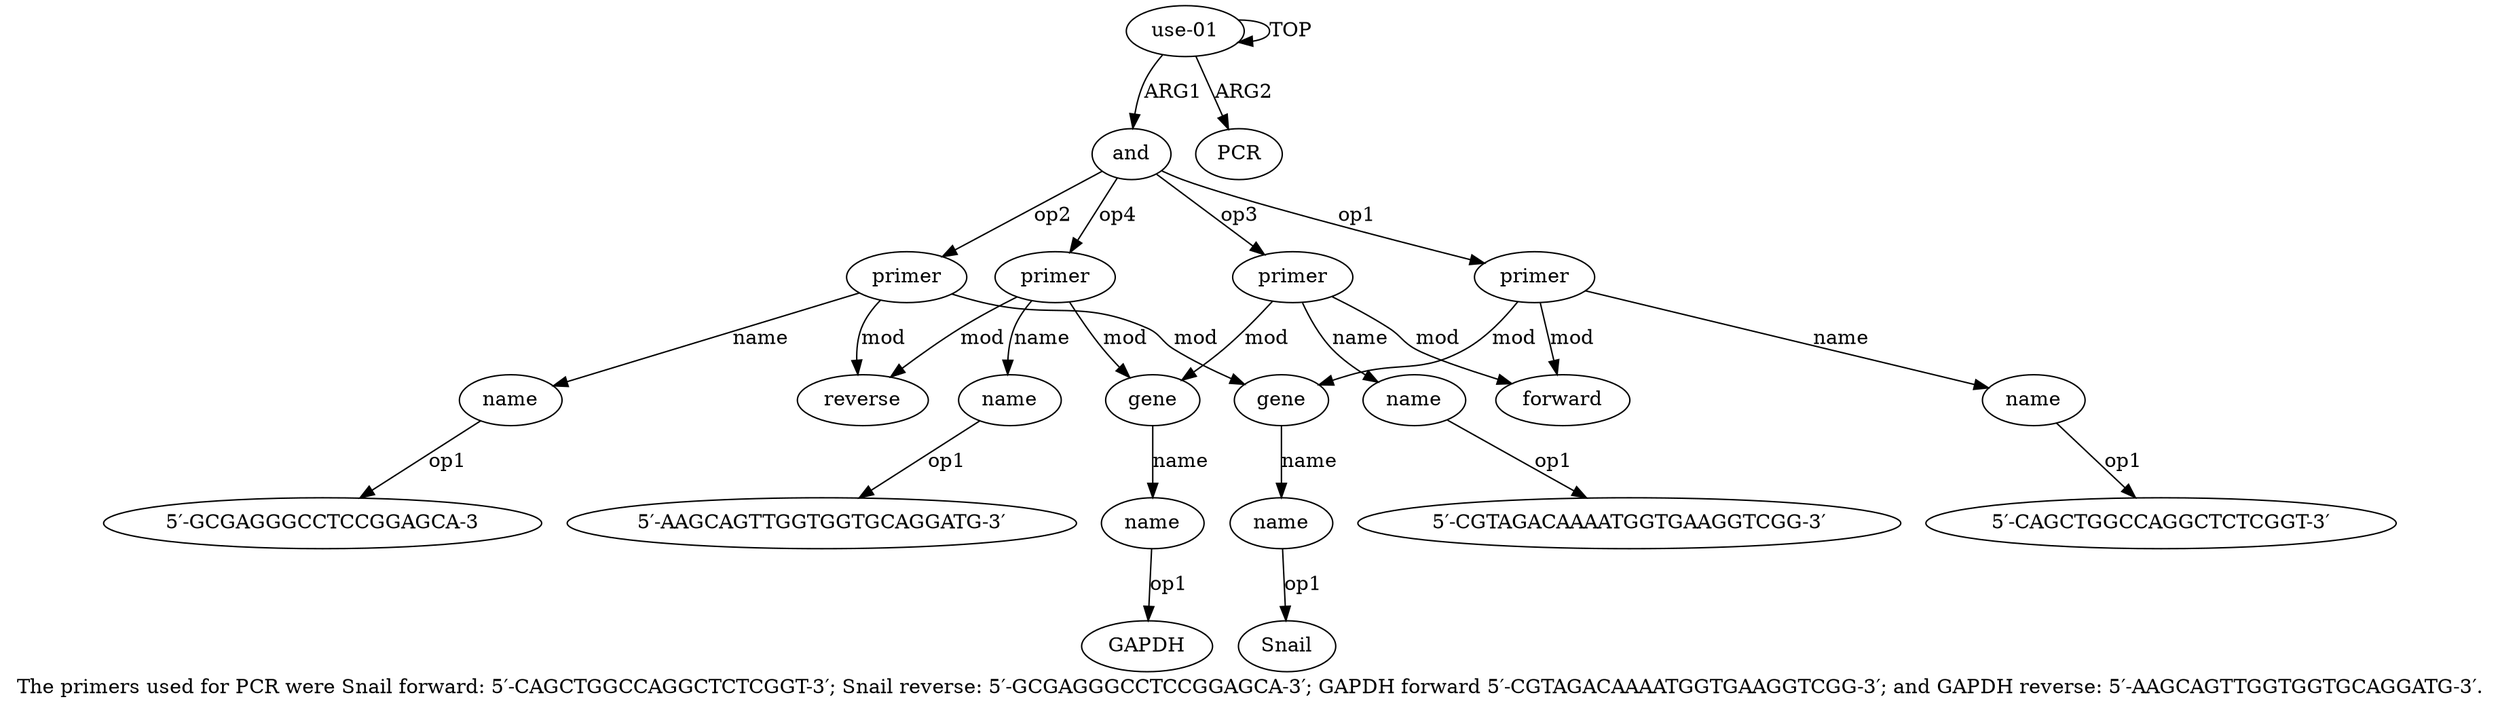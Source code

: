 digraph  {
	graph [label="The primers used for PCR were Snail forward: 5′-CAGCTGGCCAGGCTCTCGGT-3′; Snail reverse: 5′-GCGAGGGCCTCCGGAGCA-3′; GAPDH \
forward 5′-CGTAGACAAAATGGTGAAGGTCGG-3′; and GAPDH reverse: 5′-AAGCAGTTGGTGGTGCAGGATG-3′."];
	node [label="\N"];
	"a8 5′-GCGAGGGCCTCCGGAGCA-3"	 [color=black,
		gold_ind=-1,
		gold_label="5′-GCGAGGGCCTCCGGAGCA-3",
		label="5′-GCGAGGGCCTCCGGAGCA-3",
		test_ind=-1,
		test_label="5′-GCGAGGGCCTCCGGAGCA-3"];
	"a15 5′-AAGCAGTTGGTGGTGCAGGATG-3′"	 [color=black,
		gold_ind=-1,
		gold_label="5′-AAGCAGTTGGTGGTGCAGGATG-3′",
		label="5′-AAGCAGTTGGTGGTGCAGGATG-3′",
		test_ind=-1,
		test_label="5′-AAGCAGTTGGTGGTGCAGGATG-3′"];
	"a3 5′-CAGCTGGCCAGGCTCTCGGT-3′"	 [color=black,
		gold_ind=-1,
		gold_label="5′-CAGCTGGCCAGGCTCTCGGT-3′",
		label="5′-CAGCTGGCCAGGCTCTCGGT-3′",
		test_ind=-1,
		test_label="5′-CAGCTGGCCAGGCTCTCGGT-3′"];
	"a6 Snail"	 [color=black,
		gold_ind=-1,
		gold_label=Snail,
		label=Snail,
		test_ind=-1,
		test_label=Snail];
	"a11 5′-CGTAGACAAAATGGTGAAGGTCGG-3′"	 [color=black,
		gold_ind=-1,
		gold_label="5′-CGTAGACAAAATGGTGAAGGTCGG-3′",
		label="5′-CGTAGACAAAATGGTGAAGGTCGG-3′",
		test_ind=-1,
		test_label="5′-CGTAGACAAAATGGTGAAGGTCGG-3′"];
	a15	 [color=black,
		gold_ind=15,
		gold_label=name,
		label=name,
		test_ind=15,
		test_label=name];
	a15 -> "a15 5′-AAGCAGTTGGTGGTGCAGGATG-3′" [key=0,
	color=black,
	gold_label=op1,
	label=op1,
	test_label=op1];
a14 [color=black,
	gold_ind=14,
	gold_label=primer,
	label=primer,
	test_ind=14,
	test_label=primer];
a14 -> a15 [key=0,
color=black,
gold_label=name,
label=name,
test_label=name];
a12 [color=black,
gold_ind=12,
gold_label=gene,
label=gene,
test_ind=12,
test_label=gene];
a14 -> a12 [key=0,
color=black,
gold_label=mod,
label=mod,
test_label=mod];
a9 [color=black,
gold_ind=9,
gold_label=reverse,
label=reverse,
test_ind=9,
test_label=reverse];
a14 -> a9 [key=0,
color=black,
gold_label=mod,
label=mod,
test_label=mod];
a16 [color=black,
gold_ind=16,
gold_label=PCR,
label=PCR,
test_ind=16,
test_label=PCR];
a11 [color=black,
gold_ind=11,
gold_label=name,
label=name,
test_ind=11,
test_label=name];
a11 -> "a11 5′-CGTAGACAAAATGGTGAAGGTCGG-3′" [key=0,
color=black,
gold_label=op1,
label=op1,
test_label=op1];
a10 [color=black,
gold_ind=10,
gold_label=primer,
label=primer,
test_ind=10,
test_label=primer];
a10 -> a11 [key=0,
color=black,
gold_label=name,
label=name,
test_label=name];
a10 -> a12 [key=0,
color=black,
gold_label=mod,
label=mod,
test_label=mod];
a4 [color=black,
gold_ind=4,
gold_label=forward,
label=forward,
test_ind=4,
test_label=forward];
a10 -> a4 [key=0,
color=black,
gold_label=mod,
label=mod,
test_label=mod];
a13 [color=black,
gold_ind=13,
gold_label=name,
label=name,
test_ind=13,
test_label=name];
"a13 GAPDH" [color=black,
gold_ind=-1,
gold_label=GAPDH,
label=GAPDH,
test_ind=-1,
test_label=GAPDH];
a13 -> "a13 GAPDH" [key=0,
color=black,
gold_label=op1,
label=op1,
test_label=op1];
a12 -> a13 [key=0,
color=black,
gold_label=name,
label=name,
test_label=name];
a1 [color=black,
gold_ind=1,
gold_label=and,
label=and,
test_ind=1,
test_label=and];
a1 -> a14 [key=0,
color=black,
gold_label=op4,
label=op4,
test_label=op4];
a1 -> a10 [key=0,
color=black,
gold_label=op3,
label=op3,
test_label=op3];
a2 [color=black,
gold_ind=2,
gold_label=primer,
label=primer,
test_ind=2,
test_label=primer];
a1 -> a2 [key=0,
color=black,
gold_label=op1,
label=op1,
test_label=op1];
a7 [color=black,
gold_ind=7,
gold_label=primer,
label=primer,
test_ind=7,
test_label=primer];
a1 -> a7 [key=0,
color=black,
gold_label=op2,
label=op2,
test_label=op2];
a0 [color=black,
gold_ind=0,
gold_label="use-01",
label="use-01",
test_ind=0,
test_label="use-01"];
a0 -> a16 [key=0,
color=black,
gold_label=ARG2,
label=ARG2,
test_label=ARG2];
a0 -> a1 [key=0,
color=black,
gold_label=ARG1,
label=ARG1,
test_label=ARG1];
a0 -> a0 [key=0,
color=black,
gold_label=TOP,
label=TOP,
test_label=TOP];
a3 [color=black,
gold_ind=3,
gold_label=name,
label=name,
test_ind=3,
test_label=name];
a3 -> "a3 5′-CAGCTGGCCAGGCTCTCGGT-3′" [key=0,
color=black,
gold_label=op1,
label=op1,
test_label=op1];
a2 -> a3 [key=0,
color=black,
gold_label=name,
label=name,
test_label=name];
a5 [color=black,
gold_ind=5,
gold_label=gene,
label=gene,
test_ind=5,
test_label=gene];
a2 -> a5 [key=0,
color=black,
gold_label=mod,
label=mod,
test_label=mod];
a2 -> a4 [key=0,
color=black,
gold_label=mod,
label=mod,
test_label=mod];
a6 [color=black,
gold_ind=6,
gold_label=name,
label=name,
test_ind=6,
test_label=name];
a5 -> a6 [key=0,
color=black,
gold_label=name,
label=name,
test_label=name];
a7 -> a5 [key=0,
color=black,
gold_label=mod,
label=mod,
test_label=mod];
a7 -> a9 [key=0,
color=black,
gold_label=mod,
label=mod,
test_label=mod];
a8 [color=black,
gold_ind=8,
gold_label=name,
label=name,
test_ind=8,
test_label=name];
a7 -> a8 [key=0,
color=black,
gold_label=name,
label=name,
test_label=name];
a6 -> "a6 Snail" [key=0,
color=black,
gold_label=op1,
label=op1,
test_label=op1];
a8 -> "a8 5′-GCGAGGGCCTCCGGAGCA-3" [key=0,
color=black,
gold_label=op1,
label=op1,
test_label=op1];
}
